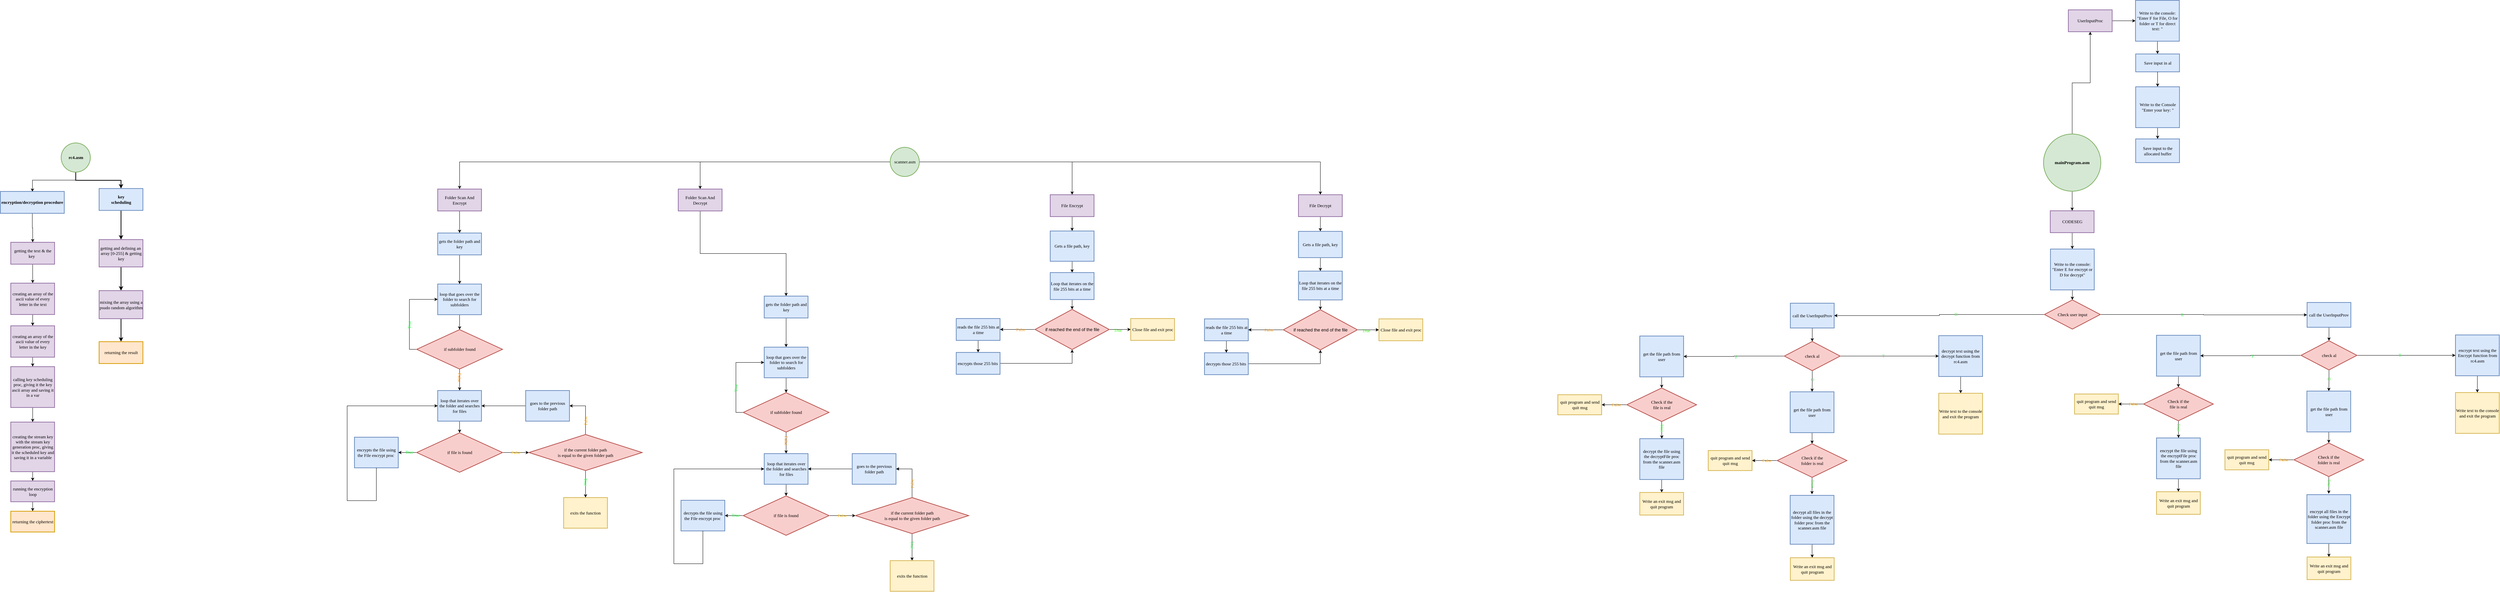 <mxfile version="12.2.4" pages="1"><diagram name="Page-1" id="unlZJrGbUWbbg6_j8Wab"><mxGraphModel dx="1186" dy="1000" grid="0" gridSize="10" guides="1" tooltips="1" connect="1" arrows="1" fold="1" page="0" pageScale="1" pageWidth="850" pageHeight="1100" background="none" math="0" shadow="0"><root><mxCell id="0"/><mxCell id="1" parent="0"/><mxCell id="L4lhMbMCPzOwz9xfGvxl-10" style="edgeStyle=orthogonalEdgeStyle;rounded=0;orthogonalLoop=1;jettySize=auto;exitX=0.5;exitY=1;exitDx=0;exitDy=0;strokeWidth=2;fontFamily=Lucida Console;html=1;labelBackgroundColor=none;fontStyle=0" parent="1" source="L4lhMbMCPzOwz9xfGvxl-1" target="L4lhMbMCPzOwz9xfGvxl-9" edge="1"><mxGeometry relative="1" as="geometry"/></mxCell><mxCell id="401" style="edgeStyle=orthogonalEdgeStyle;rounded=0;orthogonalLoop=1;jettySize=auto;html=1;exitX=0.5;exitY=1;exitDx=0;exitDy=0;entryX=0.5;entryY=0;entryDx=0;entryDy=0;" edge="1" parent="1"><mxGeometry relative="1" as="geometry"><mxPoint x="155.429" y="83.429" as="sourcePoint"/><mxPoint x="36.857" y="134.857" as="targetPoint"/><Array as="points"><mxPoint x="155" y="103"/><mxPoint x="37" y="103"/></Array></mxGeometry></mxCell><mxCell id="L4lhMbMCPzOwz9xfGvxl-1" value="rc4.asm" style="ellipse;whiteSpace=wrap;aspect=fixed;fillColor=#d5e8d4;strokeColor=#82b366;strokeWidth=2;fontFamily=Lucida Console;html=1;labelBackgroundColor=none;fontStyle=1" parent="1" vertex="1"><mxGeometry x="115.5" y="1" width="80" height="80" as="geometry"/></mxCell><mxCell id="15" value="" style="edgeStyle=orthogonalEdgeStyle;rounded=0;orthogonalLoop=1;jettySize=auto;html=1;" parent="1" source="L4lhMbMCPzOwz9xfGvxl-5" target="14" edge="1"><mxGeometry relative="1" as="geometry"/></mxCell><mxCell id="L4lhMbMCPzOwz9xfGvxl-5" value="encryption/decryption procedure" style="whiteSpace=wrap;fillColor=#dae8fc;strokeColor=#6c8ebf;strokeWidth=2;fontFamily=Lucida Console;html=1;labelBackgroundColor=none;fontStyle=1" parent="1" vertex="1"><mxGeometry x="-51" y="134" width="175" height="60" as="geometry"/></mxCell><mxCell id="17" value="" style="edgeStyle=orthogonalEdgeStyle;rounded=0;orthogonalLoop=1;jettySize=auto;html=1;" parent="1" source="14" target="16" edge="1"><mxGeometry relative="1" as="geometry"/></mxCell><mxCell id="14" value="&lt;span style=&quot;font-weight: normal&quot;&gt;getting the text &amp;amp; the key&amp;nbsp;&amp;nbsp;&lt;/span&gt;" style="whiteSpace=wrap;fillColor=#e1d5e7;strokeColor=#9673a6;strokeWidth=2;fontFamily=Lucida Console;html=1;labelBackgroundColor=none;fontStyle=1" parent="1" vertex="1"><mxGeometry x="-22.5" y="273.5" width="120" height="60" as="geometry"/></mxCell><mxCell id="21" value="" style="edgeStyle=orthogonalEdgeStyle;rounded=0;orthogonalLoop=1;jettySize=auto;html=1;" parent="1" source="16" target="20" edge="1"><mxGeometry relative="1" as="geometry"/></mxCell><mxCell id="16" value="&lt;span style=&quot;font-weight: normal&quot;&gt;creating an array of the ascii value of every letter in the text&lt;br&gt;&lt;/span&gt;" style="whiteSpace=wrap;fillColor=#e1d5e7;strokeColor=#9673a6;strokeWidth=2;fontFamily=Lucida Console;html=1;labelBackgroundColor=none;fontStyle=1" parent="1" vertex="1"><mxGeometry x="-22.5" y="385.5" width="120" height="86" as="geometry"/></mxCell><mxCell id="23" value="" style="edgeStyle=orthogonalEdgeStyle;rounded=0;orthogonalLoop=1;jettySize=auto;html=1;" parent="1" source="20" target="22" edge="1"><mxGeometry relative="1" as="geometry"/></mxCell><mxCell id="20" value="&lt;span style=&quot;font-weight: normal&quot;&gt;creating an array of the ascii value of every letter in the key&lt;br&gt;&lt;/span&gt;" style="whiteSpace=wrap;fillColor=#e1d5e7;strokeColor=#9673a6;strokeWidth=2;fontFamily=Lucida Console;html=1;labelBackgroundColor=none;fontStyle=1" parent="1" vertex="1"><mxGeometry x="-22.5" y="502.5" width="120" height="86" as="geometry"/></mxCell><mxCell id="25" value="" style="edgeStyle=orthogonalEdgeStyle;rounded=0;orthogonalLoop=1;jettySize=auto;html=1;" parent="1" source="22" target="24" edge="1"><mxGeometry relative="1" as="geometry"/></mxCell><mxCell id="22" value="&lt;span style=&quot;font-weight: normal&quot;&gt;calling key scheduling proc, giving it the key ascii array and saving it in a var&lt;br&gt;&lt;/span&gt;" style="whiteSpace=wrap;fillColor=#e1d5e7;strokeColor=#9673a6;strokeWidth=2;fontFamily=Lucida Console;html=1;labelBackgroundColor=none;fontStyle=1" parent="1" vertex="1"><mxGeometry x="-22.5" y="614.5" width="120" height="112" as="geometry"/></mxCell><mxCell id="27" value="" style="edgeStyle=orthogonalEdgeStyle;rounded=0;orthogonalLoop=1;jettySize=auto;html=1;" parent="1" source="24" target="26" edge="1"><mxGeometry relative="1" as="geometry"/></mxCell><mxCell id="24" value="&lt;span style=&quot;font-weight: normal&quot;&gt;creating the stream key with the stream key generation proc, giving it the scheduled key and saving it in a variable&lt;br&gt;&lt;/span&gt;" style="whiteSpace=wrap;fillColor=#e1d5e7;strokeColor=#9673a6;strokeWidth=2;fontFamily=Lucida Console;html=1;labelBackgroundColor=none;fontStyle=1" parent="1" vertex="1"><mxGeometry x="-22.5" y="766.5" width="120" height="136" as="geometry"/></mxCell><mxCell id="29" value="" style="edgeStyle=orthogonalEdgeStyle;rounded=0;orthogonalLoop=1;jettySize=auto;html=1;" parent="1" source="26" target="28" edge="1"><mxGeometry relative="1" as="geometry"/></mxCell><mxCell id="26" value="&lt;span style=&quot;font-weight: normal&quot;&gt;running the encryption loop&lt;br&gt;&lt;/span&gt;" style="whiteSpace=wrap;fillColor=#e1d5e7;strokeColor=#9673a6;strokeWidth=2;fontFamily=Lucida Console;html=1;labelBackgroundColor=none;fontStyle=1" parent="1" vertex="1"><mxGeometry x="-22.5" y="928" width="120" height="57" as="geometry"/></mxCell><mxCell id="28" value="&lt;span style=&quot;font-weight: normal&quot;&gt;returning the ciphertext&lt;br&gt;&lt;/span&gt;" style="whiteSpace=wrap;fillColor=#ffe6cc;strokeColor=#d79b00;strokeWidth=2;fontFamily=Lucida Console;html=1;labelBackgroundColor=none;fontStyle=1" parent="1" vertex="1"><mxGeometry x="-22.5" y="1011" width="120" height="57" as="geometry"/></mxCell><mxCell id="3" value="" style="edgeStyle=orthogonalEdgeStyle;rounded=0;orthogonalLoop=1;jettySize=auto;strokeWidth=2;fontFamily=Lucida Console;html=1;labelBackgroundColor=none;fontStyle=0" parent="1" source="L4lhMbMCPzOwz9xfGvxl-9" target="2" edge="1"><mxGeometry relative="1" as="geometry"/></mxCell><mxCell id="L4lhMbMCPzOwz9xfGvxl-9" value="key&lt;br&gt;scheduling" style="rounded=0;whiteSpace=wrap;fillColor=#dae8fc;strokeColor=#6c8ebf;strokeWidth=2;fontFamily=Lucida Console;html=1;labelBackgroundColor=none;fontStyle=1" parent="1" vertex="1"><mxGeometry x="219.5" y="126" width="120" height="60" as="geometry"/></mxCell><mxCell id="5" value="" style="edgeStyle=orthogonalEdgeStyle;rounded=0;orthogonalLoop=1;jettySize=auto;strokeWidth=2;fontFamily=Lucida Console;html=1;labelBackgroundColor=none;fontStyle=0" parent="1" source="2" target="4" edge="1"><mxGeometry relative="1" as="geometry"/></mxCell><mxCell id="2" value="getting and defining an&amp;nbsp; array [0-255] &amp;amp; getting key" style="rounded=0;whiteSpace=wrap;fillColor=#e1d5e7;strokeColor=#9673a6;strokeWidth=2;fontFamily=Lucida Console;html=1;labelBackgroundColor=none;fontStyle=0" parent="1" vertex="1"><mxGeometry x="219.5" y="266" width="120" height="75" as="geometry"/></mxCell><mxCell id="7" value="" style="edgeStyle=orthogonalEdgeStyle;rounded=0;orthogonalLoop=1;jettySize=auto;strokeWidth=2;fontFamily=Lucida Console;html=1;labelBackgroundColor=none;fontStyle=0" parent="1" source="4" target="6" edge="1"><mxGeometry relative="1" as="geometry"/></mxCell><mxCell id="4" value="mixing the array using a psudo random algorithm" style="rounded=0;whiteSpace=wrap;fillColor=#e1d5e7;strokeColor=#9673a6;strokeWidth=2;fontFamily=Lucida Console;html=1;labelBackgroundColor=none;fontStyle=0" parent="1" vertex="1"><mxGeometry x="219.5" y="406" width="120" height="77" as="geometry"/></mxCell><mxCell id="6" value="returning the result" style="rounded=0;whiteSpace=wrap;fillColor=#ffe6cc;strokeColor=#d79b00;strokeWidth=2;fontFamily=Lucida Console;html=1;labelBackgroundColor=none;fontStyle=0" parent="1" vertex="1"><mxGeometry x="219.5" y="546" width="120" height="60" as="geometry"/></mxCell><mxCell id="61" value="" style="edgeStyle=orthogonalEdgeStyle;rounded=0;orthogonalLoop=1;jettySize=auto;html=1;" parent="1" source="52" target="60" edge="1"><mxGeometry relative="1" as="geometry"/></mxCell><mxCell id="65" style="edgeStyle=orthogonalEdgeStyle;rounded=0;orthogonalLoop=1;jettySize=auto;html=1;exitX=1;exitY=0.5;exitDx=0;exitDy=0;entryX=0.5;entryY=0;entryDx=0;entryDy=0;" parent="1" source="52" target="62" edge="1"><mxGeometry relative="1" as="geometry"/></mxCell><mxCell id="68" style="edgeStyle=orthogonalEdgeStyle;rounded=0;orthogonalLoop=1;jettySize=auto;html=1;exitX=0;exitY=0.5;exitDx=0;exitDy=0;entryX=0.5;entryY=0;entryDx=0;entryDy=0;" parent="1" source="52" target="66" edge="1"><mxGeometry relative="1" as="geometry"/></mxCell><mxCell id="69" style="edgeStyle=orthogonalEdgeStyle;rounded=0;orthogonalLoop=1;jettySize=auto;html=1;exitX=0;exitY=0.5;exitDx=0;exitDy=0;" parent="1" source="52" target="67" edge="1"><mxGeometry relative="1" as="geometry"/></mxCell><mxCell id="52" value="&lt;font face=&quot;Lucida Console&quot;&gt;scanner.asm&lt;/font&gt;" style="ellipse;whiteSpace=wrap;html=1;aspect=fixed;fillColor=#d5e8d4;strokeColor=#82b366;strokeWidth=2;" parent="1" vertex="1"><mxGeometry x="2386.5" y="13" width="80" height="80" as="geometry"/></mxCell><mxCell id="77" value="" style="edgeStyle=orthogonalEdgeStyle;rounded=0;orthogonalLoop=1;jettySize=auto;html=1;" parent="1" source="60" target="76" edge="1"><mxGeometry relative="1" as="geometry"/></mxCell><mxCell id="60" value="&lt;font face=&quot;Lucida Console&quot;&gt;File Encrypt&lt;/font&gt;" style="rounded=0;whiteSpace=wrap;html=1;strokeWidth=2;fillColor=#e1d5e7;strokeColor=#9673a6;" parent="1" vertex="1"><mxGeometry x="2825" y="143" width="120" height="60" as="geometry"/></mxCell><mxCell id="88" value="" style="edgeStyle=orthogonalEdgeStyle;rounded=0;orthogonalLoop=1;jettySize=auto;html=1;" parent="1" source="76" target="70" edge="1"><mxGeometry relative="1" as="geometry"/></mxCell><mxCell id="76" value="&lt;span style=&quot;font-family: &amp;#34;lucida console&amp;#34; ; white-space: normal&quot;&gt;Gets a file path, key&lt;/span&gt;" style="rounded=0;whiteSpace=wrap;html=1;strokeWidth=2;fillColor=#dae8fc;strokeColor=#6c8ebf;" parent="1" vertex="1"><mxGeometry x="2825" y="242.5" width="120" height="83" as="geometry"/></mxCell><mxCell id="89" value="" style="edgeStyle=orthogonalEdgeStyle;rounded=0;orthogonalLoop=1;jettySize=auto;html=1;" parent="1" source="70" target="86" edge="1"><mxGeometry relative="1" as="geometry"/></mxCell><mxCell id="70" value="&lt;span style=&quot;font-family: &amp;#34;lucida console&amp;#34; ; white-space: normal&quot;&gt;Loop that iterates on the file 255 bits at a time&lt;/span&gt;" style="rounded=0;whiteSpace=wrap;html=1;strokeWidth=2;fillColor=#dae8fc;strokeColor=#6c8ebf;" parent="1" vertex="1"><mxGeometry x="2825" y="356.5" width="120" height="74" as="geometry"/></mxCell><mxCell id="75" value="" style="edgeStyle=orthogonalEdgeStyle;rounded=0;orthogonalLoop=1;jettySize=auto;html=1;" parent="1" source="72" target="74" edge="1"><mxGeometry relative="1" as="geometry"/></mxCell><mxCell id="72" value="&lt;font face=&quot;Lucida Console&quot;&gt;reads the file 255 bits at a time&lt;/font&gt;" style="rounded=0;whiteSpace=wrap;html=1;strokeWidth=2;fillColor=#dae8fc;strokeColor=#6c8ebf;" parent="1" vertex="1"><mxGeometry x="2567.5" y="482.5" width="120" height="60" as="geometry"/></mxCell><mxCell id="101" style="edgeStyle=orthogonalEdgeStyle;rounded=0;orthogonalLoop=1;jettySize=auto;html=1;entryX=0.5;entryY=1;entryDx=0;entryDy=0;fontFamily=Lucida Console;fontColor=#FF9D1C;" parent="1" source="74" target="86" edge="1"><mxGeometry relative="1" as="geometry"/></mxCell><mxCell id="74" value="&lt;font face=&quot;Lucida Console&quot;&gt;encrypts those 255 bits&amp;nbsp;&lt;/font&gt;" style="rounded=0;whiteSpace=wrap;html=1;strokeWidth=2;fillColor=#dae8fc;strokeColor=#6c8ebf;" parent="1" vertex="1"><mxGeometry x="2567.5" y="575.5" width="120" height="60" as="geometry"/></mxCell><mxCell id="132" value="" style="edgeStyle=orthogonalEdgeStyle;rounded=0;orthogonalLoop=1;jettySize=auto;html=1;fontFamily=Lucida Console;fontColor=#FF9D1C;" parent="1" source="62" target="119" edge="1"><mxGeometry relative="1" as="geometry"/></mxCell><mxCell id="62" value="&lt;font face=&quot;Lucida Console&quot;&gt;File Decrypt&lt;/font&gt;" style="rounded=0;whiteSpace=wrap;html=1;strokeWidth=2;fillColor=#e1d5e7;strokeColor=#9673a6;" parent="1" vertex="1"><mxGeometry x="3505" y="143" width="120" height="60" as="geometry"/></mxCell><mxCell id="136" value="" style="edgeStyle=orthogonalEdgeStyle;rounded=0;orthogonalLoop=1;jettySize=auto;html=1;fontFamily=Lucida Console;fontColor=#FF9D1C;" parent="1" source="66" target="135" edge="1"><mxGeometry relative="1" as="geometry"/></mxCell><mxCell id="66" value="&lt;span style=&quot;font-family: &amp;#34;lucida console&amp;#34;&quot;&gt;Folder Scan And Encrypt&lt;/span&gt;" style="rounded=0;whiteSpace=wrap;html=1;strokeWidth=2;fillColor=#e1d5e7;strokeColor=#9673a6;" parent="1" vertex="1"><mxGeometry x="1147" y="127.5" width="120" height="60" as="geometry"/></mxCell><mxCell id="147" value="" style="edgeStyle=orthogonalEdgeStyle;rounded=0;orthogonalLoop=1;jettySize=auto;html=1;fontFamily=Lucida Console;fontColor=#1CFF3A;" parent="1" source="135" target="146" edge="1"><mxGeometry relative="1" as="geometry"/></mxCell><mxCell id="135" value="&lt;font face=&quot;lucida console&quot;&gt;gets the folder path and key&lt;/font&gt;" style="rounded=0;whiteSpace=wrap;html=1;strokeWidth=2;fillColor=#dae8fc;strokeColor=#6c8ebf;" parent="1" vertex="1"><mxGeometry x="1147" y="248" width="120" height="60" as="geometry"/></mxCell><mxCell id="148" value="" style="edgeStyle=orthogonalEdgeStyle;rounded=0;orthogonalLoop=1;jettySize=auto;html=1;fontFamily=Lucida Console;fontColor=#1CFF3A;" parent="1" source="146" target="139" edge="1"><mxGeometry relative="1" as="geometry"/></mxCell><mxCell id="146" value="&lt;font face=&quot;lucida console&quot;&gt;loop that goes over the folder to search for subfolders&lt;/font&gt;" style="rounded=0;whiteSpace=wrap;html=1;strokeWidth=2;fillColor=#dae8fc;strokeColor=#6c8ebf;" parent="1" vertex="1"><mxGeometry x="1147" y="388" width="120" height="84" as="geometry"/></mxCell><mxCell id="213" style="edgeStyle=orthogonalEdgeStyle;rounded=0;orthogonalLoop=1;jettySize=auto;html=1;exitX=0.5;exitY=1;exitDx=0;exitDy=0;entryX=0.5;entryY=0;entryDx=0;entryDy=0;fontFamily=Lucida Console;fontColor=#1CFF3A;" parent="1" source="67" target="186" edge="1"><mxGeometry relative="1" as="geometry"/></mxCell><mxCell id="67" value="&lt;font face=&quot;Lucida Console&quot;&gt;Folder Scan And Decrypt&lt;/font&gt;" style="rounded=0;whiteSpace=wrap;html=1;strokeWidth=2;fillColor=#e1d5e7;strokeColor=#9673a6;" parent="1" vertex="1"><mxGeometry x="1806" y="127.5" width="120" height="60" as="geometry"/></mxCell><mxCell id="94" style="edgeStyle=orthogonalEdgeStyle;rounded=0;orthogonalLoop=1;jettySize=auto;html=1;exitX=0;exitY=0.5;exitDx=0;exitDy=0;" parent="1" source="86" target="72" edge="1"><mxGeometry relative="1" as="geometry"/></mxCell><mxCell id="95" value="False" style="text;html=1;resizable=0;points=[];align=center;verticalAlign=middle;labelBackgroundColor=none;fontFamily=Lucida Console;fontColor=#FF9D1C;" parent="94" vertex="1" connectable="0"><mxGeometry x="-0.176" relative="1" as="geometry"><mxPoint as="offset"/></mxGeometry></mxCell><mxCell id="99" value="" style="edgeStyle=orthogonalEdgeStyle;rounded=0;orthogonalLoop=1;jettySize=auto;html=1;fontFamily=Lucida Console;fontColor=#2FFF05;" parent="1" source="86" target="98" edge="1"><mxGeometry relative="1" as="geometry"/></mxCell><mxCell id="100" value="True" style="text;html=1;resizable=0;points=[];align=center;verticalAlign=middle;labelBackgroundColor=none;fontFamily=Lucida Console;fontColor=#2FFF05;" parent="99" vertex="1" connectable="0"><mxGeometry x="-0.224" y="-2" relative="1" as="geometry"><mxPoint as="offset"/></mxGeometry></mxCell><mxCell id="86" value="if reached the end of the file" style="rhombus;whiteSpace=wrap;html=1;strokeWidth=2;fillColor=#f8cecc;strokeColor=#b85450;" parent="1" vertex="1"><mxGeometry x="2783.5" y="457.5" width="203" height="110" as="geometry"/></mxCell><mxCell id="98" value="&lt;font face=&quot;Lucida Console&quot;&gt;Close file and exit proc&lt;/font&gt;" style="rounded=0;whiteSpace=wrap;html=1;strokeWidth=2;fillColor=#fff2cc;strokeColor=#d6b656;" parent="1" vertex="1"><mxGeometry x="3045.5" y="482.5" width="120" height="60" as="geometry"/></mxCell><mxCell id="118" value="" style="edgeStyle=orthogonalEdgeStyle;rounded=0;orthogonalLoop=1;jettySize=auto;html=1;" parent="1" source="119" target="121" edge="1"><mxGeometry relative="1" as="geometry"/></mxCell><mxCell id="119" value="&lt;span style=&quot;font-family: &amp;#34;lucida console&amp;#34; ; white-space: normal&quot;&gt;Gets a file path, key&lt;/span&gt;" style="rounded=0;whiteSpace=wrap;html=1;strokeWidth=2;fillColor=#dae8fc;strokeColor=#6c8ebf;" parent="1" vertex="1"><mxGeometry x="3505" y="243.5" width="120" height="72" as="geometry"/></mxCell><mxCell id="120" value="" style="edgeStyle=orthogonalEdgeStyle;rounded=0;orthogonalLoop=1;jettySize=auto;html=1;" parent="1" source="121" target="130" edge="1"><mxGeometry relative="1" as="geometry"/></mxCell><mxCell id="121" value="&lt;span style=&quot;font-family: &amp;#34;lucida console&amp;#34;&quot;&gt;Loop that iterates on the file 255 bits at a time&lt;/span&gt;" style="rounded=0;whiteSpace=wrap;html=1;strokeWidth=2;fillColor=#dae8fc;strokeColor=#6c8ebf;" parent="1" vertex="1"><mxGeometry x="3505" y="352.5" width="120" height="79" as="geometry"/></mxCell><mxCell id="122" value="" style="edgeStyle=orthogonalEdgeStyle;rounded=0;orthogonalLoop=1;jettySize=auto;html=1;" parent="1" source="123" target="125" edge="1"><mxGeometry relative="1" as="geometry"/></mxCell><mxCell id="123" value="&lt;font face=&quot;Lucida Console&quot;&gt;reads the file 255 bits at a time&lt;/font&gt;" style="rounded=0;whiteSpace=wrap;html=1;strokeWidth=2;fillColor=#dae8fc;strokeColor=#6c8ebf;" parent="1" vertex="1"><mxGeometry x="3247.5" y="483.5" width="120" height="60" as="geometry"/></mxCell><mxCell id="124" style="edgeStyle=orthogonalEdgeStyle;rounded=0;orthogonalLoop=1;jettySize=auto;html=1;entryX=0.5;entryY=1;entryDx=0;entryDy=0;fontFamily=Lucida Console;fontColor=#FF9D1C;" parent="1" source="125" target="130" edge="1"><mxGeometry relative="1" as="geometry"/></mxCell><mxCell id="125" value="&lt;span style=&quot;font-family: &amp;#34;lucida console&amp;#34;&quot;&gt;decrypts those 255 bits&amp;nbsp;&lt;/span&gt;" style="rounded=0;whiteSpace=wrap;html=1;strokeWidth=2;fillColor=#dae8fc;strokeColor=#6c8ebf;" parent="1" vertex="1"><mxGeometry x="3247.5" y="576.5" width="120" height="60" as="geometry"/></mxCell><mxCell id="126" style="edgeStyle=orthogonalEdgeStyle;rounded=0;orthogonalLoop=1;jettySize=auto;html=1;exitX=0;exitY=0.5;exitDx=0;exitDy=0;" parent="1" source="130" target="123" edge="1"><mxGeometry relative="1" as="geometry"/></mxCell><mxCell id="127" value="False" style="text;html=1;resizable=0;points=[];align=center;verticalAlign=middle;labelBackgroundColor=none;fontFamily=Lucida Console;fontColor=#FF9D1C;" parent="126" vertex="1" connectable="0"><mxGeometry x="-0.176" relative="1" as="geometry"><mxPoint as="offset"/></mxGeometry></mxCell><mxCell id="128" value="" style="edgeStyle=orthogonalEdgeStyle;rounded=0;orthogonalLoop=1;jettySize=auto;html=1;fontFamily=Lucida Console;fontColor=#2FFF05;" parent="1" source="130" target="131" edge="1"><mxGeometry relative="1" as="geometry"/></mxCell><mxCell id="129" value="True" style="text;html=1;resizable=0;points=[];align=center;verticalAlign=middle;labelBackgroundColor=none;fontFamily=Lucida Console;fontColor=#2FFF05;" parent="128" vertex="1" connectable="0"><mxGeometry x="-0.224" y="-2" relative="1" as="geometry"><mxPoint as="offset"/></mxGeometry></mxCell><mxCell id="130" value="if reached the end of the file" style="rhombus;whiteSpace=wrap;html=1;strokeWidth=2;fillColor=#f8cecc;strokeColor=#b85450;" parent="1" vertex="1"><mxGeometry x="3463.5" y="458.5" width="203" height="110" as="geometry"/></mxCell><mxCell id="131" value="&lt;font face=&quot;Lucida Console&quot;&gt;Close file and exit proc&lt;/font&gt;" style="rounded=0;whiteSpace=wrap;html=1;strokeWidth=2;fillColor=#fff2cc;strokeColor=#d6b656;" parent="1" vertex="1"><mxGeometry x="3725.5" y="483.5" width="120" height="60" as="geometry"/></mxCell><mxCell id="149" style="edgeStyle=orthogonalEdgeStyle;rounded=0;orthogonalLoop=1;jettySize=auto;html=1;exitX=0;exitY=0.5;exitDx=0;exitDy=0;entryX=0;entryY=0.5;entryDx=0;entryDy=0;fontFamily=Lucida Console;fontColor=#1CFF3A;" parent="1" source="139" target="146" edge="1"><mxGeometry relative="1" as="geometry"/></mxCell><mxCell id="150" value="True" style="text;html=1;resizable=0;points=[];align=center;verticalAlign=middle;labelBackgroundColor=none;fontFamily=Lucida Console;fontColor=#1CFF3A;rotation=-90;" parent="149" vertex="1" connectable="0"><mxGeometry x="-0.007" y="-1" relative="1" as="geometry"><mxPoint x="-1" y="30" as="offset"/></mxGeometry></mxCell><mxCell id="153" value="" style="edgeStyle=orthogonalEdgeStyle;rounded=0;orthogonalLoop=1;jettySize=auto;html=1;fontFamily=Lucida Console;fontColor=#1CFF3A;exitX=0.5;exitY=1;exitDx=0;exitDy=0;" parent="1" source="139" target="151" edge="1"><mxGeometry relative="1" as="geometry"><mxPoint x="1207" y="626" as="sourcePoint"/></mxGeometry></mxCell><mxCell id="169" value="&lt;font color=&quot;#ff8800&quot;&gt;False&lt;/font&gt;" style="text;html=1;resizable=0;points=[];align=center;verticalAlign=middle;labelBackgroundColor=none;fontFamily=Lucida Console;fontColor=#1CFF3A;rotation=91;" parent="153" vertex="1" connectable="0"><mxGeometry x="-0.227" relative="1" as="geometry"><mxPoint as="offset"/></mxGeometry></mxCell><mxCell id="139" value="if subfolder found" style="rhombus;whiteSpace=wrap;html=1;labelBackgroundColor=none;strokeWidth=2;fontFamily=Lucida Console;fillColor=#f8cecc;strokeColor=#b85450;" parent="1" vertex="1"><mxGeometry x="1089.5" y="513" width="235" height="108" as="geometry"/></mxCell><mxCell id="155" value="" style="edgeStyle=orthogonalEdgeStyle;rounded=0;orthogonalLoop=1;jettySize=auto;html=1;fontFamily=Lucida Console;fontColor=#1CFF3A;" parent="1" source="151" target="154" edge="1"><mxGeometry relative="1" as="geometry"/></mxCell><mxCell id="151" value="&lt;font face=&quot;lucida console&quot;&gt;loop that iterates over the folder and searches for files&lt;/font&gt;" style="rounded=0;whiteSpace=wrap;html=1;strokeWidth=2;fillColor=#dae8fc;strokeColor=#6c8ebf;" parent="1" vertex="1"><mxGeometry x="1147" y="680" width="120" height="84" as="geometry"/></mxCell><mxCell id="159" value="" style="edgeStyle=orthogonalEdgeStyle;rounded=0;orthogonalLoop=1;jettySize=auto;html=1;fontFamily=Lucida Console;fontColor=#1CFF3A;" parent="1" source="154" target="158" edge="1"><mxGeometry relative="1" as="geometry"/></mxCell><mxCell id="163" value="True" style="text;html=1;resizable=0;points=[];align=center;verticalAlign=middle;labelBackgroundColor=none;fontFamily=Lucida Console;fontColor=#1CFF3A;" parent="159" vertex="1" connectable="0"><mxGeometry x="-0.284" y="-1" relative="1" as="geometry"><mxPoint x="-3" y="-0.5" as="offset"/></mxGeometry></mxCell><mxCell id="166" value="" style="edgeStyle=orthogonalEdgeStyle;rounded=0;orthogonalLoop=1;jettySize=auto;html=1;fontFamily=Lucida Console;fontColor=#1CFF3A;entryX=0;entryY=0.5;entryDx=0;entryDy=0;" parent="1" source="154" target="170" edge="1"><mxGeometry relative="1" as="geometry"><mxPoint x="1422.5" y="850" as="targetPoint"/></mxGeometry></mxCell><mxCell id="168" value="&lt;font color=&quot;#ffbb00&quot;&gt;False&lt;/font&gt;" style="text;html=1;resizable=0;points=[];align=center;verticalAlign=middle;labelBackgroundColor=none;fontFamily=Lucida Console;fontColor=#1CFF3A;" parent="166" vertex="1" connectable="0"><mxGeometry x="-0.32" y="1" relative="1" as="geometry"><mxPoint x="11.5" y="0.5" as="offset"/></mxGeometry></mxCell><mxCell id="154" value="if file is found" style="rhombus;whiteSpace=wrap;html=1;labelBackgroundColor=none;strokeWidth=2;fontFamily=Lucida Console;fillColor=#f8cecc;strokeColor=#b85450;" parent="1" vertex="1"><mxGeometry x="1089.5" y="796" width="235" height="108" as="geometry"/></mxCell><mxCell id="158" value="&lt;font face=&quot;lucida console&quot;&gt;encrypts the file using the File encrypt proc&amp;nbsp;&lt;/font&gt;" style="rounded=0;whiteSpace=wrap;html=1;strokeWidth=2;fillColor=#dae8fc;strokeColor=#6c8ebf;" parent="1" vertex="1"><mxGeometry x="919" y="808" width="120" height="84" as="geometry"/></mxCell><mxCell id="164" style="edgeStyle=orthogonalEdgeStyle;rounded=0;orthogonalLoop=1;jettySize=auto;html=1;exitX=0.5;exitY=1;exitDx=0;exitDy=0;fontFamily=Lucida Console;fontColor=#1CFF3A;" parent="1" source="158" edge="1"><mxGeometry relative="1" as="geometry"><mxPoint x="919" y="982" as="sourcePoint"/><mxPoint x="1147" y="722" as="targetPoint"/><Array as="points"><mxPoint x="979" y="982"/><mxPoint x="899" y="982"/><mxPoint x="899" y="722"/></Array></mxGeometry></mxCell><mxCell id="172" style="edgeStyle=orthogonalEdgeStyle;rounded=0;orthogonalLoop=1;jettySize=auto;html=1;exitX=0.5;exitY=0;exitDx=0;exitDy=0;entryX=1;entryY=0.5;entryDx=0;entryDy=0;fontFamily=Lucida Console;fontColor=#1CFF3A;" parent="1" source="170" target="171" edge="1"><mxGeometry relative="1" as="geometry"/></mxCell><mxCell id="176" value="&lt;font color=&quot;#ffa70f&quot;&gt;False&lt;/font&gt;" style="text;html=1;resizable=0;points=[];align=center;verticalAlign=middle;labelBackgroundColor=none;fontFamily=Lucida Console;fontColor=#1CFF3A;rotation=-92;" parent="172" vertex="1" connectable="0"><mxGeometry x="-0.225" y="-1" relative="1" as="geometry"><mxPoint x="-1" y="10" as="offset"/></mxGeometry></mxCell><mxCell id="178" value="" style="edgeStyle=orthogonalEdgeStyle;rounded=0;orthogonalLoop=1;jettySize=auto;html=1;fontFamily=Lucida Console;fontColor=#1CFF3A;" parent="1" source="170" target="177" edge="1"><mxGeometry relative="1" as="geometry"/></mxCell><mxCell id="179" value="True" style="text;html=1;resizable=0;points=[];align=center;verticalAlign=middle;labelBackgroundColor=none;fontFamily=Lucida Console;fontColor=#1CFF3A;rotation=90;" parent="178" vertex="1" connectable="0"><mxGeometry x="-0.165" y="1" relative="1" as="geometry"><mxPoint as="offset"/></mxGeometry></mxCell><mxCell id="170" value="if the current folder path&lt;br&gt;is equal to the given folder path" style="rhombus;whiteSpace=wrap;html=1;labelBackgroundColor=none;strokeWidth=2;fontFamily=Lucida Console;fillColor=#f8cecc;strokeColor=#b85450;" parent="1" vertex="1"><mxGeometry x="1397" y="800.5" width="310" height="99" as="geometry"/></mxCell><mxCell id="175" style="edgeStyle=orthogonalEdgeStyle;rounded=0;orthogonalLoop=1;jettySize=auto;html=1;exitX=0;exitY=0.5;exitDx=0;exitDy=0;entryX=1;entryY=0.5;entryDx=0;entryDy=0;fontFamily=Lucida Console;fontColor=#1CFF3A;" parent="1" source="171" target="151" edge="1"><mxGeometry relative="1" as="geometry"/></mxCell><mxCell id="171" value="&lt;font face=&quot;lucida console&quot;&gt;goes to the previous folder path&lt;/font&gt;" style="rounded=0;whiteSpace=wrap;html=1;strokeWidth=2;fillColor=#dae8fc;strokeColor=#6c8ebf;" parent="1" vertex="1"><mxGeometry x="1388" y="680" width="120" height="84" as="geometry"/></mxCell><mxCell id="177" value="&lt;font face=&quot;lucida console&quot;&gt;exits the function&lt;/font&gt;" style="rounded=0;whiteSpace=wrap;html=1;strokeWidth=2;fillColor=#fff2cc;strokeColor=#d6b656;" parent="1" vertex="1"><mxGeometry x="1492" y="973.5" width="120" height="84" as="geometry"/></mxCell><mxCell id="185" value="" style="edgeStyle=orthogonalEdgeStyle;rounded=0;orthogonalLoop=1;jettySize=auto;html=1;fontFamily=Lucida Console;fontColor=#1CFF3A;" parent="1" source="186" target="188" edge="1"><mxGeometry relative="1" as="geometry"/></mxCell><mxCell id="186" value="&lt;font face=&quot;lucida console&quot;&gt;gets the folder path and key&lt;/font&gt;" style="rounded=0;whiteSpace=wrap;html=1;strokeWidth=2;fillColor=#dae8fc;strokeColor=#6c8ebf;" parent="1" vertex="1"><mxGeometry x="2041.5" y="421" width="120" height="60" as="geometry"/></mxCell><mxCell id="187" value="" style="edgeStyle=orthogonalEdgeStyle;rounded=0;orthogonalLoop=1;jettySize=auto;html=1;fontFamily=Lucida Console;fontColor=#1CFF3A;" parent="1" source="188" target="193" edge="1"><mxGeometry relative="1" as="geometry"/></mxCell><mxCell id="188" value="&lt;font face=&quot;lucida console&quot;&gt;loop that goes over the folder to search for subfolders&lt;/font&gt;" style="rounded=0;whiteSpace=wrap;html=1;strokeWidth=2;fillColor=#dae8fc;strokeColor=#6c8ebf;" parent="1" vertex="1"><mxGeometry x="2041.5" y="561" width="120" height="84" as="geometry"/></mxCell><mxCell id="189" style="edgeStyle=orthogonalEdgeStyle;rounded=0;orthogonalLoop=1;jettySize=auto;html=1;exitX=0;exitY=0.5;exitDx=0;exitDy=0;entryX=0;entryY=0.5;entryDx=0;entryDy=0;fontFamily=Lucida Console;fontColor=#1CFF3A;" parent="1" source="193" target="188" edge="1"><mxGeometry relative="1" as="geometry"/></mxCell><mxCell id="190" value="True" style="text;html=1;resizable=0;points=[];align=center;verticalAlign=middle;labelBackgroundColor=none;fontFamily=Lucida Console;fontColor=#1CFF3A;rotation=-90;" parent="189" vertex="1" connectable="0"><mxGeometry x="-0.007" y="-1" relative="1" as="geometry"><mxPoint x="-1" y="30" as="offset"/></mxGeometry></mxCell><mxCell id="191" value="" style="edgeStyle=orthogonalEdgeStyle;rounded=0;orthogonalLoop=1;jettySize=auto;html=1;fontFamily=Lucida Console;fontColor=#1CFF3A;exitX=0.5;exitY=1;exitDx=0;exitDy=0;" parent="1" source="193" target="195" edge="1"><mxGeometry relative="1" as="geometry"><mxPoint x="2101.5" y="799" as="sourcePoint"/></mxGeometry></mxCell><mxCell id="192" value="&lt;font color=&quot;#ff8800&quot;&gt;False&lt;/font&gt;" style="text;html=1;resizable=0;points=[];align=center;verticalAlign=middle;labelBackgroundColor=none;fontFamily=Lucida Console;fontColor=#1CFF3A;rotation=91;" parent="191" vertex="1" connectable="0"><mxGeometry x="-0.227" relative="1" as="geometry"><mxPoint as="offset"/></mxGeometry></mxCell><mxCell id="193" value="if subfolder found" style="rhombus;whiteSpace=wrap;html=1;labelBackgroundColor=none;strokeWidth=2;fontFamily=Lucida Console;fillColor=#f8cecc;strokeColor=#b85450;" parent="1" vertex="1"><mxGeometry x="1984" y="686" width="235" height="108" as="geometry"/></mxCell><mxCell id="194" value="" style="edgeStyle=orthogonalEdgeStyle;rounded=0;orthogonalLoop=1;jettySize=auto;html=1;fontFamily=Lucida Console;fontColor=#1CFF3A;" parent="1" source="195" target="200" edge="1"><mxGeometry relative="1" as="geometry"/></mxCell><mxCell id="195" value="&lt;font face=&quot;lucida console&quot;&gt;loop that iterates over the folder and searches for files&lt;/font&gt;" style="rounded=0;whiteSpace=wrap;html=1;strokeWidth=2;fillColor=#dae8fc;strokeColor=#6c8ebf;" parent="1" vertex="1"><mxGeometry x="2041.5" y="853" width="120" height="84" as="geometry"/></mxCell><mxCell id="196" value="" style="edgeStyle=orthogonalEdgeStyle;rounded=0;orthogonalLoop=1;jettySize=auto;html=1;fontFamily=Lucida Console;fontColor=#1CFF3A;" parent="1" source="200" target="202" edge="1"><mxGeometry relative="1" as="geometry"/></mxCell><mxCell id="197" value="True" style="text;html=1;resizable=0;points=[];align=center;verticalAlign=middle;labelBackgroundColor=none;fontFamily=Lucida Console;fontColor=#1CFF3A;" parent="196" vertex="1" connectable="0"><mxGeometry x="-0.284" y="-1" relative="1" as="geometry"><mxPoint x="-3" y="-0.5" as="offset"/></mxGeometry></mxCell><mxCell id="198" value="" style="edgeStyle=orthogonalEdgeStyle;rounded=0;orthogonalLoop=1;jettySize=auto;html=1;fontFamily=Lucida Console;fontColor=#1CFF3A;entryX=0;entryY=0.5;entryDx=0;entryDy=0;" parent="1" source="200" target="209" edge="1"><mxGeometry relative="1" as="geometry"><mxPoint x="2317" y="1023" as="targetPoint"/></mxGeometry></mxCell><mxCell id="199" value="&lt;font color=&quot;#ffbb00&quot;&gt;False&lt;/font&gt;" style="text;html=1;resizable=0;points=[];align=center;verticalAlign=middle;labelBackgroundColor=none;fontFamily=Lucida Console;fontColor=#1CFF3A;" parent="198" vertex="1" connectable="0"><mxGeometry x="-0.32" y="1" relative="1" as="geometry"><mxPoint x="11.5" y="0.5" as="offset"/></mxGeometry></mxCell><mxCell id="200" value="if file is found" style="rhombus;whiteSpace=wrap;html=1;labelBackgroundColor=none;strokeWidth=2;fontFamily=Lucida Console;fillColor=#f8cecc;strokeColor=#b85450;" parent="1" vertex="1"><mxGeometry x="1984" y="969" width="235" height="108" as="geometry"/></mxCell><mxCell id="202" value="&lt;font face=&quot;lucida console&quot;&gt;decrypts the file using the File encrypt proc&amp;nbsp;&lt;/font&gt;" style="rounded=0;whiteSpace=wrap;html=1;strokeWidth=2;fillColor=#dae8fc;strokeColor=#6c8ebf;" parent="1" vertex="1"><mxGeometry x="1813.5" y="981" width="120" height="84" as="geometry"/></mxCell><mxCell id="203" style="edgeStyle=orthogonalEdgeStyle;rounded=0;orthogonalLoop=1;jettySize=auto;html=1;exitX=0.5;exitY=1;exitDx=0;exitDy=0;fontFamily=Lucida Console;fontColor=#1CFF3A;" parent="1" source="202" edge="1"><mxGeometry relative="1" as="geometry"><mxPoint x="2041.5" y="895" as="targetPoint"/><Array as="points"><mxPoint x="1874" y="1155"/><mxPoint x="1794" y="1155"/><mxPoint x="1794" y="895"/></Array><mxPoint x="1813.5" y="1154.833" as="sourcePoint"/></mxGeometry></mxCell><mxCell id="205" style="edgeStyle=orthogonalEdgeStyle;rounded=0;orthogonalLoop=1;jettySize=auto;html=1;exitX=0.5;exitY=0;exitDx=0;exitDy=0;entryX=1;entryY=0.5;entryDx=0;entryDy=0;fontFamily=Lucida Console;fontColor=#1CFF3A;" parent="1" source="209" target="211" edge="1"><mxGeometry relative="1" as="geometry"/></mxCell><mxCell id="206" value="&lt;font color=&quot;#ffa70f&quot;&gt;False&lt;/font&gt;" style="text;html=1;resizable=0;points=[];align=center;verticalAlign=middle;labelBackgroundColor=none;fontFamily=Lucida Console;fontColor=#1CFF3A;rotation=-92;" parent="205" vertex="1" connectable="0"><mxGeometry x="-0.225" y="-1" relative="1" as="geometry"><mxPoint x="-1" y="10" as="offset"/></mxGeometry></mxCell><mxCell id="207" value="" style="edgeStyle=orthogonalEdgeStyle;rounded=0;orthogonalLoop=1;jettySize=auto;html=1;fontFamily=Lucida Console;fontColor=#1CFF3A;" parent="1" source="209" target="212" edge="1"><mxGeometry relative="1" as="geometry"/></mxCell><mxCell id="208" value="True" style="text;html=1;resizable=0;points=[];align=center;verticalAlign=middle;labelBackgroundColor=none;fontFamily=Lucida Console;fontColor=#1CFF3A;rotation=90;" parent="207" vertex="1" connectable="0"><mxGeometry x="-0.165" y="1" relative="1" as="geometry"><mxPoint as="offset"/></mxGeometry></mxCell><mxCell id="209" value="if the current folder path&lt;br&gt;is equal to the given folder path" style="rhombus;whiteSpace=wrap;html=1;labelBackgroundColor=none;strokeWidth=2;fontFamily=Lucida Console;fillColor=#f8cecc;strokeColor=#b85450;" parent="1" vertex="1"><mxGeometry x="2291.5" y="973.5" width="310" height="99" as="geometry"/></mxCell><mxCell id="210" style="edgeStyle=orthogonalEdgeStyle;rounded=0;orthogonalLoop=1;jettySize=auto;html=1;exitX=0;exitY=0.5;exitDx=0;exitDy=0;entryX=1;entryY=0.5;entryDx=0;entryDy=0;fontFamily=Lucida Console;fontColor=#1CFF3A;" parent="1" source="211" target="195" edge="1"><mxGeometry relative="1" as="geometry"/></mxCell><mxCell id="211" value="&lt;font face=&quot;lucida console&quot;&gt;goes to the previous folder path&lt;/font&gt;" style="rounded=0;whiteSpace=wrap;html=1;strokeWidth=2;fillColor=#dae8fc;strokeColor=#6c8ebf;" parent="1" vertex="1"><mxGeometry x="2282.5" y="853" width="120" height="84" as="geometry"/></mxCell><mxCell id="212" value="&lt;font face=&quot;lucida console&quot;&gt;exits the function&lt;/font&gt;" style="rounded=0;whiteSpace=wrap;html=1;strokeWidth=2;fillColor=#fff2cc;strokeColor=#d6b656;" parent="1" vertex="1"><mxGeometry x="2386.5" y="1146.5" width="120" height="84" as="geometry"/></mxCell><mxCell id="219" value="" style="edgeStyle=orthogonalEdgeStyle;rounded=0;orthogonalLoop=1;jettySize=auto;html=1;fontFamily=Lucida Console;fontColor=#1CFF3A;" parent="1" source="217" target="218" edge="1"><mxGeometry relative="1" as="geometry"/></mxCell><mxCell id="247" value="" style="edgeStyle=orthogonalEdgeStyle;rounded=0;orthogonalLoop=1;jettySize=auto;html=1;fontFamily=Lucida Console;fontColor=#1CFF3A;" parent="1" source="217" target="246" edge="1"><mxGeometry relative="1" as="geometry"/></mxCell><mxCell id="217" value="mainProgram.asm" style="ellipse;whiteSpace=wrap;aspect=fixed;fillColor=#d5e8d4;strokeColor=#82b366;strokeWidth=2;fontFamily=Lucida Console;html=1;labelBackgroundColor=none;fontStyle=1" parent="1" vertex="1"><mxGeometry x="5546" y="-23.5" width="157" height="157" as="geometry"/></mxCell><mxCell id="221" value="" style="edgeStyle=orthogonalEdgeStyle;rounded=0;orthogonalLoop=1;jettySize=auto;html=1;fontFamily=Lucida Console;fontColor=#1CFF3A;" parent="1" source="218" target="220" edge="1"><mxGeometry relative="1" as="geometry"/></mxCell><mxCell id="218" value="CODESEG" style="rounded=0;whiteSpace=wrap;html=1;labelBackgroundColor=none;strokeColor=#9673a6;strokeWidth=2;fillColor=#e1d5e7;fontFamily=Lucida Console;" parent="1" vertex="1"><mxGeometry x="5564.5" y="187" width="120" height="60" as="geometry"/></mxCell><mxCell id="225" value="" style="edgeStyle=orthogonalEdgeStyle;rounded=0;orthogonalLoop=1;jettySize=auto;html=1;fontFamily=Lucida Console;fontColor=#1CFF3A;" parent="1" source="220" target="224" edge="1"><mxGeometry relative="1" as="geometry"/></mxCell><mxCell id="220" value="Write to the console:&lt;br&gt;&quot;Enter E for encrypt or D for decrypt&quot;" style="rounded=0;whiteSpace=wrap;html=1;labelBackgroundColor=none;strokeColor=#6c8ebf;strokeWidth=2;fillColor=#dae8fc;fontFamily=Lucida Console;" parent="1" vertex="1"><mxGeometry x="5565" y="292" width="120" height="112" as="geometry"/></mxCell><mxCell id="229" value="" style="edgeStyle=orthogonalEdgeStyle;rounded=0;orthogonalLoop=1;jettySize=auto;html=1;fontFamily=Lucida Console;fontColor=#1CFF3A;entryX=0;entryY=0.5;entryDx=0;entryDy=0;" parent="1" source="224" target="260" edge="1"><mxGeometry relative="1" as="geometry"><mxPoint x="5770" y="471.5" as="targetPoint"/></mxGeometry></mxCell><mxCell id="231" value="E" style="text;html=1;resizable=0;points=[];align=center;verticalAlign=middle;labelBackgroundColor=none;fontFamily=Lucida Console;fontColor=#1CFF3A;" parent="229" vertex="1" connectable="0"><mxGeometry x="-0.209" y="-2" relative="1" as="geometry"><mxPoint y="-2" as="offset"/></mxGeometry></mxCell><mxCell id="399" style="edgeStyle=orthogonalEdgeStyle;rounded=0;orthogonalLoop=1;jettySize=auto;html=1;exitX=0;exitY=0.5;exitDx=0;exitDy=0;fontFamily=Lucida Console;fontColor=#46FF40;" parent="1" source="224" target="366" edge="1"><mxGeometry relative="1" as="geometry"/></mxCell><mxCell id="400" value="D" style="text;html=1;resizable=0;points=[];align=center;verticalAlign=middle;labelBackgroundColor=none;fontFamily=Lucida Console;fontColor=#46FF40;" parent="399" vertex="1" connectable="0"><mxGeometry x="-0.16" y="-1" relative="1" as="geometry"><mxPoint as="offset"/></mxGeometry></mxCell><mxCell id="224" value="Check user input" style="rhombus;whiteSpace=wrap;html=1;labelBackgroundColor=none;strokeColor=#b85450;strokeWidth=2;fillColor=#f8cecc;fontFamily=Lucida Console;" parent="1" vertex="1"><mxGeometry x="5548.5" y="431.5" width="153" height="80" as="geometry"/></mxCell><mxCell id="233" value="" style="edgeStyle=orthogonalEdgeStyle;rounded=0;orthogonalLoop=1;jettySize=auto;html=1;fontFamily=Lucida Console;fontColor=#1CFF3A;" parent="1" edge="1"><mxGeometry relative="1" as="geometry"><mxPoint x="5506" y="513.5" as="sourcePoint"/></mxGeometry></mxCell><mxCell id="242" value="" style="edgeStyle=orthogonalEdgeStyle;rounded=0;orthogonalLoop=1;jettySize=auto;html=1;fontFamily=Lucida Console;fontColor=#1CFF3A;" parent="1" edge="1"><mxGeometry relative="1" as="geometry"><mxPoint x="5506" y="628.5" as="sourcePoint"/></mxGeometry></mxCell><mxCell id="237" value="" style="edgeStyle=orthogonalEdgeStyle;rounded=0;orthogonalLoop=1;jettySize=auto;html=1;fontFamily=Lucida Console;fontColor=#1CFF3A;" parent="1" edge="1"><mxGeometry relative="1" as="geometry"><mxPoint x="5506" y="782" as="sourcePoint"/></mxGeometry></mxCell><mxCell id="253" value="" style="edgeStyle=orthogonalEdgeStyle;rounded=0;orthogonalLoop=1;jettySize=auto;html=1;fontFamily=Lucida Console;fontColor=#1CFF3A;" parent="1" source="246" target="248" edge="1"><mxGeometry relative="1" as="geometry"/></mxCell><mxCell id="246" value="UserInputProc" style="rounded=0;whiteSpace=wrap;html=1;labelBackgroundColor=none;strokeColor=#9673a6;strokeWidth=2;fillColor=#e1d5e7;fontFamily=Lucida Console;" parent="1" vertex="1"><mxGeometry x="5614" y="-364" width="120" height="60" as="geometry"/></mxCell><mxCell id="257" value="" style="edgeStyle=orthogonalEdgeStyle;rounded=0;orthogonalLoop=1;jettySize=auto;html=1;fontFamily=Lucida Console;fontColor=#1CFF3A;" parent="1" source="248" target="256" edge="1"><mxGeometry relative="1" as="geometry"/></mxCell><mxCell id="248" value="Write to the console:&lt;br&gt;&quot;Enter F for File, O for folder or T for direct text: &quot;" style="rounded=0;whiteSpace=wrap;html=1;labelBackgroundColor=none;strokeColor=#6c8ebf;strokeWidth=2;fillColor=#dae8fc;fontFamily=Lucida Console;" parent="1" vertex="1"><mxGeometry x="5798" y="-390" width="120" height="112" as="geometry"/></mxCell><mxCell id="256" value="Save input in al" style="rounded=0;whiteSpace=wrap;html=1;labelBackgroundColor=none;strokeColor=#6c8ebf;strokeWidth=2;fillColor=#dae8fc;fontFamily=Lucida Console;" parent="1" vertex="1"><mxGeometry x="5798.5" y="-243" width="120" height="49" as="geometry"/></mxCell><mxCell id="255" value="" style="edgeStyle=orthogonalEdgeStyle;rounded=0;orthogonalLoop=1;jettySize=auto;html=1;fontFamily=Lucida Console;fontColor=#1CFF3A;" parent="1" source="256" target="250" edge="1"><mxGeometry relative="1" as="geometry"><mxPoint x="5858" y="-162" as="sourcePoint"/><Array as="points"/></mxGeometry></mxCell><mxCell id="259" value="" style="edgeStyle=orthogonalEdgeStyle;rounded=0;orthogonalLoop=1;jettySize=auto;html=1;fontFamily=Lucida Console;fontColor=#1CFF3A;" parent="1" source="250" target="258" edge="1"><mxGeometry relative="1" as="geometry"/></mxCell><mxCell id="250" value="Write to the Console &quot;Enter your key: &quot;" style="rounded=0;whiteSpace=wrap;html=1;labelBackgroundColor=none;strokeColor=#6c8ebf;strokeWidth=2;fillColor=#dae8fc;fontFamily=Lucida Console;" parent="1" vertex="1"><mxGeometry x="5798.5" y="-153" width="120" height="112" as="geometry"/></mxCell><mxCell id="258" value="Save input to the allocated buffer" style="rounded=0;whiteSpace=wrap;html=1;labelBackgroundColor=none;strokeColor=#6c8ebf;strokeWidth=2;fillColor=#dae8fc;fontFamily=Lucida Console;" parent="1" vertex="1"><mxGeometry x="5798.5" y="-10" width="120" height="65" as="geometry"/></mxCell><mxCell id="268" value="" style="edgeStyle=orthogonalEdgeStyle;rounded=0;orthogonalLoop=1;jettySize=auto;html=1;fontFamily=Lucida Console;fontColor=#1CFF3A;" parent="1" source="260" target="267" edge="1"><mxGeometry relative="1" as="geometry"/></mxCell><mxCell id="260" value="call the UserInputProv" style="rounded=0;whiteSpace=wrap;html=1;labelBackgroundColor=none;strokeColor=#6c8ebf;strokeWidth=2;fillColor=#dae8fc;fontFamily=Lucida Console;" parent="1" vertex="1"><mxGeometry x="6268" y="438.5" width="120" height="68" as="geometry"/></mxCell><mxCell id="264" value="" style="edgeStyle=orthogonalEdgeStyle;rounded=0;orthogonalLoop=1;jettySize=auto;html=1;fontFamily=Lucida Console;fontColor=#1CFF3A;" parent="1" source="265" target="266" edge="1"><mxGeometry relative="1" as="geometry"/></mxCell><mxCell id="265" value="encrypt text using the Encrypt function from rc4.asm" style="rounded=0;whiteSpace=wrap;html=1;labelBackgroundColor=none;strokeColor=#6c8ebf;strokeWidth=2;fillColor=#dae8fc;fontFamily=Lucida Console;" parent="1" vertex="1"><mxGeometry x="6674.5" y="527.5" width="120" height="112" as="geometry"/></mxCell><mxCell id="266" value="Write text to the console and exit the program" style="rounded=0;whiteSpace=wrap;html=1;labelBackgroundColor=none;strokeColor=#d6b656;strokeWidth=2;fillColor=#fff2cc;fontFamily=Lucida Console;" parent="1" vertex="1"><mxGeometry x="6674.5" y="685.5" width="120" height="112" as="geometry"/></mxCell><mxCell id="272" value="" style="edgeStyle=orthogonalEdgeStyle;rounded=0;orthogonalLoop=1;jettySize=auto;html=1;fontFamily=Lucida Console;fontColor=#1CFF3A;" parent="1" source="267" target="265" edge="1"><mxGeometry relative="1" as="geometry"/></mxCell><mxCell id="273" value="T" style="text;html=1;resizable=0;points=[];align=center;verticalAlign=middle;labelBackgroundColor=none;fontFamily=Lucida Console;fontColor=#1CFF3A;" parent="272" vertex="1" connectable="0"><mxGeometry x="-0.128" y="1" relative="1" as="geometry"><mxPoint as="offset"/></mxGeometry></mxCell><mxCell id="277" value="" style="edgeStyle=orthogonalEdgeStyle;rounded=0;orthogonalLoop=1;jettySize=auto;html=1;fontFamily=Lucida Console;fontColor=#1CFF3A;" parent="1" source="267" target="275" edge="1"><mxGeometry relative="1" as="geometry"/></mxCell><mxCell id="278" value="F" style="text;html=1;resizable=0;points=[];align=center;verticalAlign=middle;labelBackgroundColor=none;fontFamily=Lucida Console;fontColor=#1CFF3A;" parent="277" vertex="1" connectable="0"><mxGeometry x="0.006" y="6" relative="1" as="geometry"><mxPoint x="6" y="-5" as="offset"/></mxGeometry></mxCell><mxCell id="359" value="" style="edgeStyle=orthogonalEdgeStyle;rounded=0;orthogonalLoop=1;jettySize=auto;html=1;fontFamily=Lucida Console;fontColor=#46FF40;" parent="1" source="267" target="352" edge="1"><mxGeometry relative="1" as="geometry"/></mxCell><mxCell id="360" value="O" style="text;html=1;resizable=0;points=[];align=center;verticalAlign=middle;labelBackgroundColor=none;fontFamily=Lucida Console;fontColor=#46FF40;" parent="359" vertex="1" connectable="0"><mxGeometry x="-0.161" relative="1" as="geometry"><mxPoint as="offset"/></mxGeometry></mxCell><mxCell id="267" value="check al" style="rhombus;whiteSpace=wrap;html=1;labelBackgroundColor=none;strokeColor=#b85450;strokeWidth=2;fillColor=#f8cecc;fontFamily=Lucida Console;" parent="1" vertex="1"><mxGeometry x="6251.5" y="543.5" width="153" height="80" as="geometry"/></mxCell><mxCell id="284" value="" style="edgeStyle=orthogonalEdgeStyle;rounded=0;orthogonalLoop=1;jettySize=auto;html=1;fontFamily=Lucida Console;fontColor=#1CFF3A;" parent="1" source="275" target="283" edge="1"><mxGeometry relative="1" as="geometry"/></mxCell><mxCell id="275" value="get the file path from user" style="rounded=0;whiteSpace=wrap;html=1;labelBackgroundColor=none;strokeColor=#6c8ebf;strokeWidth=2;fillColor=#dae8fc;fontFamily=Lucida Console;" parent="1" vertex="1"><mxGeometry x="5855.5" y="528.5" width="120" height="112" as="geometry"/></mxCell><mxCell id="292" value="" style="edgeStyle=orthogonalEdgeStyle;rounded=0;orthogonalLoop=1;jettySize=auto;html=1;fontFamily=Lucida Console;fontColor=#46FF40;" parent="1" source="281" target="291" edge="1"><mxGeometry relative="1" as="geometry"/></mxCell><mxCell id="281" value="encrypt the file using the encryptFile proc from the scanner.asm file" style="rounded=0;whiteSpace=wrap;html=1;labelBackgroundColor=none;strokeColor=#6c8ebf;strokeWidth=2;fillColor=#dae8fc;fontFamily=Lucida Console;" parent="1" vertex="1"><mxGeometry x="5855.5" y="810" width="120" height="112" as="geometry"/></mxCell><mxCell id="291" value="Write an exit msg and quit program" style="rounded=0;whiteSpace=wrap;html=1;labelBackgroundColor=none;strokeColor=#d6b656;strokeWidth=2;fillColor=#fff2cc;fontFamily=Lucida Console;" parent="1" vertex="1"><mxGeometry x="5855.5" y="957.5" width="120" height="62" as="geometry"/></mxCell><mxCell id="362" value="" style="edgeStyle=orthogonalEdgeStyle;rounded=0;orthogonalLoop=1;jettySize=auto;html=1;fontFamily=Lucida Console;fontColor=#46FF40;" parent="1" source="279" target="361" edge="1"><mxGeometry relative="1" as="geometry"/></mxCell><mxCell id="279" value="encrypt all files in the folder using the Encrypt folder proc from the scanner.asm file" style="rounded=0;whiteSpace=wrap;html=1;labelBackgroundColor=none;strokeColor=#6c8ebf;strokeWidth=2;fillColor=#dae8fc;fontFamily=Lucida Console;" parent="1" vertex="1"><mxGeometry x="6267.5" y="965.5" width="120" height="134" as="geometry"/></mxCell><mxCell id="285" value="" style="edgeStyle=orthogonalEdgeStyle;rounded=0;orthogonalLoop=1;jettySize=auto;html=1;fontFamily=Lucida Console;fontColor=#1CFF3A;" parent="1" source="283" target="281" edge="1"><mxGeometry relative="1" as="geometry"><Array as="points"><mxPoint x="5916" y="787"/><mxPoint x="5916" y="787"/></Array></mxGeometry></mxCell><mxCell id="290" value="True" style="text;html=1;resizable=0;points=[];align=center;verticalAlign=middle;labelBackgroundColor=none;fontFamily=Lucida Console;fontColor=#46FF40;rotation=90;" parent="285" vertex="1" connectable="0"><mxGeometry x="-0.285" relative="1" as="geometry"><mxPoint x="1.5" y="0.5" as="offset"/></mxGeometry></mxCell><mxCell id="287" value="" style="edgeStyle=orthogonalEdgeStyle;rounded=0;orthogonalLoop=1;jettySize=auto;html=1;fontFamily=Lucida Console;fontColor=#1CFF3A;" parent="1" source="283" target="286" edge="1"><mxGeometry relative="1" as="geometry"><Array as="points"><mxPoint x="5808" y="717"/><mxPoint x="5808" y="717"/></Array></mxGeometry></mxCell><mxCell id="289" value="False" style="text;html=1;resizable=0;points=[];align=center;verticalAlign=middle;labelBackgroundColor=none;fontFamily=Lucida Console;fontColor=#FFA200;" parent="287" vertex="1" connectable="0"><mxGeometry x="-0.229" y="1" relative="1" as="geometry"><mxPoint x="-2" y="-1" as="offset"/></mxGeometry></mxCell><mxCell id="283" value="Check if the&lt;br&gt;file is real" style="rhombus;whiteSpace=wrap;html=1;labelBackgroundColor=none;strokeColor=#b85450;strokeWidth=2;fillColor=#f8cecc;fontFamily=Lucida Console;" parent="1" vertex="1"><mxGeometry x="5820" y="671" width="191" height="92" as="geometry"/></mxCell><mxCell id="286" value="quit program and send quit msg" style="rounded=0;whiteSpace=wrap;html=1;labelBackgroundColor=none;strokeColor=#d6b656;strokeWidth=2;fillColor=#fff2cc;fontFamily=Lucida Console;" parent="1" vertex="1"><mxGeometry x="5631" y="689.5" width="120" height="55" as="geometry"/></mxCell><mxCell id="351" value="" style="edgeStyle=orthogonalEdgeStyle;rounded=0;orthogonalLoop=1;jettySize=auto;html=1;fontFamily=Lucida Console;fontColor=#1CFF3A;" parent="1" source="352" target="357" edge="1"><mxGeometry relative="1" as="geometry"/></mxCell><mxCell id="352" value="get the file path from user" style="rounded=0;whiteSpace=wrap;html=1;labelBackgroundColor=none;strokeColor=#6c8ebf;strokeWidth=2;fillColor=#dae8fc;fontFamily=Lucida Console;" parent="1" vertex="1"><mxGeometry x="6267.5" y="681.5" width="120" height="112" as="geometry"/></mxCell><mxCell id="353" value="" style="edgeStyle=orthogonalEdgeStyle;rounded=0;orthogonalLoop=1;jettySize=auto;html=1;fontFamily=Lucida Console;fontColor=#1CFF3A;" parent="1" source="357" edge="1"><mxGeometry relative="1" as="geometry"><mxPoint x="6327.5" y="963" as="targetPoint"/><Array as="points"><mxPoint x="6328" y="940"/><mxPoint x="6328" y="940"/></Array></mxGeometry></mxCell><mxCell id="354" value="True" style="text;html=1;resizable=0;points=[];align=center;verticalAlign=middle;labelBackgroundColor=none;fontFamily=Lucida Console;fontColor=#46FF40;rotation=90;" parent="353" vertex="1" connectable="0"><mxGeometry x="-0.285" relative="1" as="geometry"><mxPoint x="1.5" y="0.5" as="offset"/></mxGeometry></mxCell><mxCell id="355" value="" style="edgeStyle=orthogonalEdgeStyle;rounded=0;orthogonalLoop=1;jettySize=auto;html=1;fontFamily=Lucida Console;fontColor=#1CFF3A;" parent="1" source="357" target="358" edge="1"><mxGeometry relative="1" as="geometry"><Array as="points"><mxPoint x="6220" y="870"/><mxPoint x="6220" y="870"/></Array></mxGeometry></mxCell><mxCell id="356" value="False" style="text;html=1;resizable=0;points=[];align=center;verticalAlign=middle;labelBackgroundColor=none;fontFamily=Lucida Console;fontColor=#FFA200;" parent="355" vertex="1" connectable="0"><mxGeometry x="-0.229" y="1" relative="1" as="geometry"><mxPoint x="-2" y="-1" as="offset"/></mxGeometry></mxCell><mxCell id="357" value="Check if the&lt;br&gt;folder is real" style="rhombus;whiteSpace=wrap;html=1;labelBackgroundColor=none;strokeColor=#b85450;strokeWidth=2;fillColor=#f8cecc;fontFamily=Lucida Console;" parent="1" vertex="1"><mxGeometry x="6232" y="824" width="191" height="92" as="geometry"/></mxCell><mxCell id="358" value="quit program and send quit msg" style="rounded=0;whiteSpace=wrap;html=1;labelBackgroundColor=none;strokeColor=#d6b656;strokeWidth=2;fillColor=#fff2cc;fontFamily=Lucida Console;" parent="1" vertex="1"><mxGeometry x="6043" y="842.5" width="120" height="55" as="geometry"/></mxCell><mxCell id="361" value="Write an exit msg and quit program" style="rounded=0;whiteSpace=wrap;html=1;labelBackgroundColor=none;strokeColor=#d6b656;strokeWidth=2;fillColor=#fff2cc;fontFamily=Lucida Console;" parent="1" vertex="1"><mxGeometry x="6268" y="1136.5" width="120" height="62" as="geometry"/></mxCell><mxCell id="365" value="" style="edgeStyle=orthogonalEdgeStyle;rounded=0;orthogonalLoop=1;jettySize=auto;html=1;fontFamily=Lucida Console;fontColor=#1CFF3A;" parent="1" source="366" target="376" edge="1"><mxGeometry relative="1" as="geometry"/></mxCell><mxCell id="366" value="call the UserInputProv" style="rounded=0;whiteSpace=wrap;html=1;labelBackgroundColor=none;strokeColor=#6c8ebf;strokeWidth=2;fillColor=#dae8fc;fontFamily=Lucida Console;" parent="1" vertex="1"><mxGeometry x="4852.5" y="440.5" width="120" height="68" as="geometry"/></mxCell><mxCell id="367" value="" style="edgeStyle=orthogonalEdgeStyle;rounded=0;orthogonalLoop=1;jettySize=auto;html=1;fontFamily=Lucida Console;fontColor=#1CFF3A;" parent="1" source="368" target="369" edge="1"><mxGeometry relative="1" as="geometry"/></mxCell><mxCell id="368" value="decrypt text using the decrypt function from rc4.asm" style="rounded=0;whiteSpace=wrap;html=1;labelBackgroundColor=none;strokeColor=#6c8ebf;strokeWidth=2;fillColor=#dae8fc;fontFamily=Lucida Console;" parent="1" vertex="1"><mxGeometry x="5259" y="529.5" width="120" height="112" as="geometry"/></mxCell><mxCell id="369" value="Write text to the console and exit the program" style="rounded=0;whiteSpace=wrap;html=1;labelBackgroundColor=none;strokeColor=#d6b656;strokeWidth=2;fillColor=#fff2cc;fontFamily=Lucida Console;" parent="1" vertex="1"><mxGeometry x="5259" y="687.5" width="120" height="112" as="geometry"/></mxCell><mxCell id="370" value="" style="edgeStyle=orthogonalEdgeStyle;rounded=0;orthogonalLoop=1;jettySize=auto;html=1;fontFamily=Lucida Console;fontColor=#1CFF3A;" parent="1" source="376" target="368" edge="1"><mxGeometry relative="1" as="geometry"/></mxCell><mxCell id="371" value="T" style="text;html=1;resizable=0;points=[];align=center;verticalAlign=middle;labelBackgroundColor=none;fontFamily=Lucida Console;fontColor=#1CFF3A;" parent="370" vertex="1" connectable="0"><mxGeometry x="-0.128" y="1" relative="1" as="geometry"><mxPoint as="offset"/></mxGeometry></mxCell><mxCell id="372" value="" style="edgeStyle=orthogonalEdgeStyle;rounded=0;orthogonalLoop=1;jettySize=auto;html=1;fontFamily=Lucida Console;fontColor=#1CFF3A;" parent="1" source="376" target="378" edge="1"><mxGeometry relative="1" as="geometry"/></mxCell><mxCell id="373" value="F" style="text;html=1;resizable=0;points=[];align=center;verticalAlign=middle;labelBackgroundColor=none;fontFamily=Lucida Console;fontColor=#1CFF3A;" parent="372" vertex="1" connectable="0"><mxGeometry x="0.006" y="6" relative="1" as="geometry"><mxPoint x="6" y="-5" as="offset"/></mxGeometry></mxCell><mxCell id="374" value="" style="edgeStyle=orthogonalEdgeStyle;rounded=0;orthogonalLoop=1;jettySize=auto;html=1;fontFamily=Lucida Console;fontColor=#46FF40;" parent="1" source="376" target="391" edge="1"><mxGeometry relative="1" as="geometry"/></mxCell><mxCell id="375" value="O" style="text;html=1;resizable=0;points=[];align=center;verticalAlign=middle;labelBackgroundColor=none;fontFamily=Lucida Console;fontColor=#46FF40;" parent="374" vertex="1" connectable="0"><mxGeometry x="-0.161" relative="1" as="geometry"><mxPoint as="offset"/></mxGeometry></mxCell><mxCell id="376" value="check al" style="rhombus;whiteSpace=wrap;html=1;labelBackgroundColor=none;strokeColor=#b85450;strokeWidth=2;fillColor=#f8cecc;fontFamily=Lucida Console;" parent="1" vertex="1"><mxGeometry x="4836" y="545.5" width="153" height="80" as="geometry"/></mxCell><mxCell id="377" value="" style="edgeStyle=orthogonalEdgeStyle;rounded=0;orthogonalLoop=1;jettySize=auto;html=1;fontFamily=Lucida Console;fontColor=#1CFF3A;" parent="1" source="378" target="388" edge="1"><mxGeometry relative="1" as="geometry"/></mxCell><mxCell id="378" value="get the file path from user" style="rounded=0;whiteSpace=wrap;html=1;labelBackgroundColor=none;strokeColor=#6c8ebf;strokeWidth=2;fillColor=#dae8fc;fontFamily=Lucida Console;" parent="1" vertex="1"><mxGeometry x="4440" y="530.5" width="120" height="112" as="geometry"/></mxCell><mxCell id="379" value="" style="edgeStyle=orthogonalEdgeStyle;rounded=0;orthogonalLoop=1;jettySize=auto;html=1;fontFamily=Lucida Console;fontColor=#46FF40;" parent="1" source="380" target="381" edge="1"><mxGeometry relative="1" as="geometry"/></mxCell><mxCell id="380" value="decrypt the file using the decryptFile proc from the scanner.asm file" style="rounded=0;whiteSpace=wrap;html=1;labelBackgroundColor=none;strokeColor=#6c8ebf;strokeWidth=2;fillColor=#dae8fc;fontFamily=Lucida Console;" parent="1" vertex="1"><mxGeometry x="4440" y="812" width="120" height="112" as="geometry"/></mxCell><mxCell id="381" value="Write an exit msg and quit program" style="rounded=0;whiteSpace=wrap;html=1;labelBackgroundColor=none;strokeColor=#d6b656;strokeWidth=2;fillColor=#fff2cc;fontFamily=Lucida Console;" parent="1" vertex="1"><mxGeometry x="4440" y="959.5" width="120" height="62" as="geometry"/></mxCell><mxCell id="382" value="" style="edgeStyle=orthogonalEdgeStyle;rounded=0;orthogonalLoop=1;jettySize=auto;html=1;fontFamily=Lucida Console;fontColor=#46FF40;" parent="1" source="383" target="398" edge="1"><mxGeometry relative="1" as="geometry"/></mxCell><mxCell id="383" value="decrypt all files in the folder using the decrypt folder proc from the scanner.asm file" style="rounded=0;whiteSpace=wrap;html=1;labelBackgroundColor=none;strokeColor=#6c8ebf;strokeWidth=2;fillColor=#dae8fc;fontFamily=Lucida Console;" parent="1" vertex="1"><mxGeometry x="4852" y="967.5" width="120" height="134" as="geometry"/></mxCell><mxCell id="384" value="" style="edgeStyle=orthogonalEdgeStyle;rounded=0;orthogonalLoop=1;jettySize=auto;html=1;fontFamily=Lucida Console;fontColor=#1CFF3A;" parent="1" source="388" target="380" edge="1"><mxGeometry relative="1" as="geometry"><Array as="points"><mxPoint x="4500.5" y="789"/><mxPoint x="4500.5" y="789"/></Array></mxGeometry></mxCell><mxCell id="385" value="True" style="text;html=1;resizable=0;points=[];align=center;verticalAlign=middle;labelBackgroundColor=none;fontFamily=Lucida Console;fontColor=#46FF40;rotation=90;" parent="384" vertex="1" connectable="0"><mxGeometry x="-0.285" relative="1" as="geometry"><mxPoint x="1.5" y="0.5" as="offset"/></mxGeometry></mxCell><mxCell id="386" value="" style="edgeStyle=orthogonalEdgeStyle;rounded=0;orthogonalLoop=1;jettySize=auto;html=1;fontFamily=Lucida Console;fontColor=#1CFF3A;" parent="1" source="388" target="389" edge="1"><mxGeometry relative="1" as="geometry"><Array as="points"><mxPoint x="4392.5" y="719"/><mxPoint x="4392.5" y="719"/></Array></mxGeometry></mxCell><mxCell id="387" value="False" style="text;html=1;resizable=0;points=[];align=center;verticalAlign=middle;labelBackgroundColor=none;fontFamily=Lucida Console;fontColor=#FFA200;" parent="386" vertex="1" connectable="0"><mxGeometry x="-0.229" y="1" relative="1" as="geometry"><mxPoint x="-2" y="-1" as="offset"/></mxGeometry></mxCell><mxCell id="388" value="Check if the&lt;br&gt;file is real" style="rhombus;whiteSpace=wrap;html=1;labelBackgroundColor=none;strokeColor=#b85450;strokeWidth=2;fillColor=#f8cecc;fontFamily=Lucida Console;" parent="1" vertex="1"><mxGeometry x="4404.5" y="673" width="191" height="92" as="geometry"/></mxCell><mxCell id="389" value="quit program and send quit msg" style="rounded=0;whiteSpace=wrap;html=1;labelBackgroundColor=none;strokeColor=#d6b656;strokeWidth=2;fillColor=#fff2cc;fontFamily=Lucida Console;" parent="1" vertex="1"><mxGeometry x="4215.5" y="691.5" width="120" height="55" as="geometry"/></mxCell><mxCell id="390" value="" style="edgeStyle=orthogonalEdgeStyle;rounded=0;orthogonalLoop=1;jettySize=auto;html=1;fontFamily=Lucida Console;fontColor=#1CFF3A;" parent="1" source="391" target="396" edge="1"><mxGeometry relative="1" as="geometry"/></mxCell><mxCell id="391" value="get the file path from user" style="rounded=0;whiteSpace=wrap;html=1;labelBackgroundColor=none;strokeColor=#6c8ebf;strokeWidth=2;fillColor=#dae8fc;fontFamily=Lucida Console;" parent="1" vertex="1"><mxGeometry x="4852" y="683.5" width="120" height="112" as="geometry"/></mxCell><mxCell id="392" value="" style="edgeStyle=orthogonalEdgeStyle;rounded=0;orthogonalLoop=1;jettySize=auto;html=1;fontFamily=Lucida Console;fontColor=#1CFF3A;" parent="1" source="396" edge="1"><mxGeometry relative="1" as="geometry"><mxPoint x="4911.714" y="964.5" as="targetPoint"/><Array as="points"><mxPoint x="4912.5" y="942"/><mxPoint x="4912.5" y="942"/></Array></mxGeometry></mxCell><mxCell id="393" value="True" style="text;html=1;resizable=0;points=[];align=center;verticalAlign=middle;labelBackgroundColor=none;fontFamily=Lucida Console;fontColor=#46FF40;rotation=90;" parent="392" vertex="1" connectable="0"><mxGeometry x="-0.285" relative="1" as="geometry"><mxPoint x="1.5" y="0.5" as="offset"/></mxGeometry></mxCell><mxCell id="394" value="" style="edgeStyle=orthogonalEdgeStyle;rounded=0;orthogonalLoop=1;jettySize=auto;html=1;fontFamily=Lucida Console;fontColor=#1CFF3A;" parent="1" source="396" target="397" edge="1"><mxGeometry relative="1" as="geometry"><Array as="points"><mxPoint x="4804.5" y="872"/><mxPoint x="4804.5" y="872"/></Array></mxGeometry></mxCell><mxCell id="395" value="False" style="text;html=1;resizable=0;points=[];align=center;verticalAlign=middle;labelBackgroundColor=none;fontFamily=Lucida Console;fontColor=#FFA200;" parent="394" vertex="1" connectable="0"><mxGeometry x="-0.229" y="1" relative="1" as="geometry"><mxPoint x="-2" y="-1" as="offset"/></mxGeometry></mxCell><mxCell id="396" value="Check if the&lt;br&gt;folder is real" style="rhombus;whiteSpace=wrap;html=1;labelBackgroundColor=none;strokeColor=#b85450;strokeWidth=2;fillColor=#f8cecc;fontFamily=Lucida Console;" parent="1" vertex="1"><mxGeometry x="4816.5" y="826" width="191" height="92" as="geometry"/></mxCell><mxCell id="397" value="quit program and send quit msg" style="rounded=0;whiteSpace=wrap;html=1;labelBackgroundColor=none;strokeColor=#d6b656;strokeWidth=2;fillColor=#fff2cc;fontFamily=Lucida Console;" parent="1" vertex="1"><mxGeometry x="4627.5" y="844.5" width="120" height="55" as="geometry"/></mxCell><mxCell id="398" value="Write an exit msg and quit program" style="rounded=0;whiteSpace=wrap;html=1;labelBackgroundColor=none;strokeColor=#d6b656;strokeWidth=2;fillColor=#fff2cc;fontFamily=Lucida Console;" parent="1" vertex="1"><mxGeometry x="4852.5" y="1138.5" width="120" height="62" as="geometry"/></mxCell></root></mxGraphModel></diagram></mxfile>